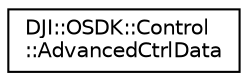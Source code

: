 digraph "Graphical Class Hierarchy"
{
 // INTERACTIVE_SVG=YES
 // LATEX_PDF_SIZE
  edge [fontname="Helvetica",fontsize="10",labelfontname="Helvetica",labelfontsize="10"];
  node [fontname="Helvetica",fontsize="10",shape=record];
  rankdir="LR";
  Node0 [label="DJI::OSDK::Control\l::AdvancedCtrlData",height=0.2,width=0.4,color="black", fillcolor="white", style="filled",URL="$structDJI_1_1OSDK_1_1Control_1_1AdvancedCtrlData.html",tooltip="AdvancedCtrlData."];
}
